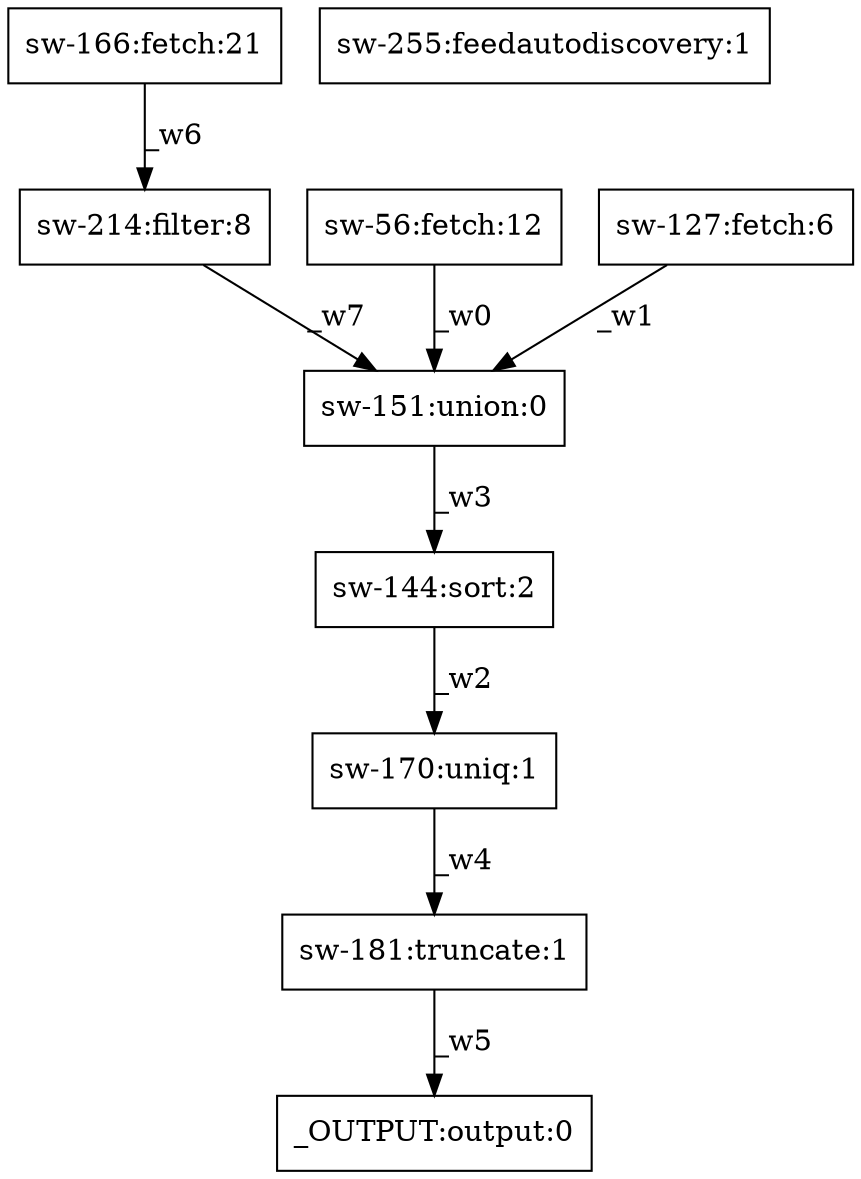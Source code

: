 digraph test1 { node [shape=box] "sw-144" [label="sw-144:sort:2"];"_OUTPUT" [label="_OUTPUT:output:0"];"sw-214" [label="sw-214:filter:8"];"sw-255" [label="sw-255:feedautodiscovery:1"];"sw-151" [label="sw-151:union:0"];"sw-56" [label="sw-56:fetch:12"];"sw-170" [label="sw-170:uniq:1"];"sw-181" [label="sw-181:truncate:1"];"sw-166" [label="sw-166:fetch:21"];"sw-127" [label="sw-127:fetch:6"];"sw-56" -> "sw-151" [label="_w0"];"sw-127" -> "sw-151" [label="_w1"];"sw-144" -> "sw-170" [label="_w2"];"sw-151" -> "sw-144" [label="_w3"];"sw-170" -> "sw-181" [label="_w4"];"sw-181" -> "_OUTPUT" [label="_w5"];"sw-166" -> "sw-214" [label="_w6"];"sw-214" -> "sw-151" [label="_w7"];}